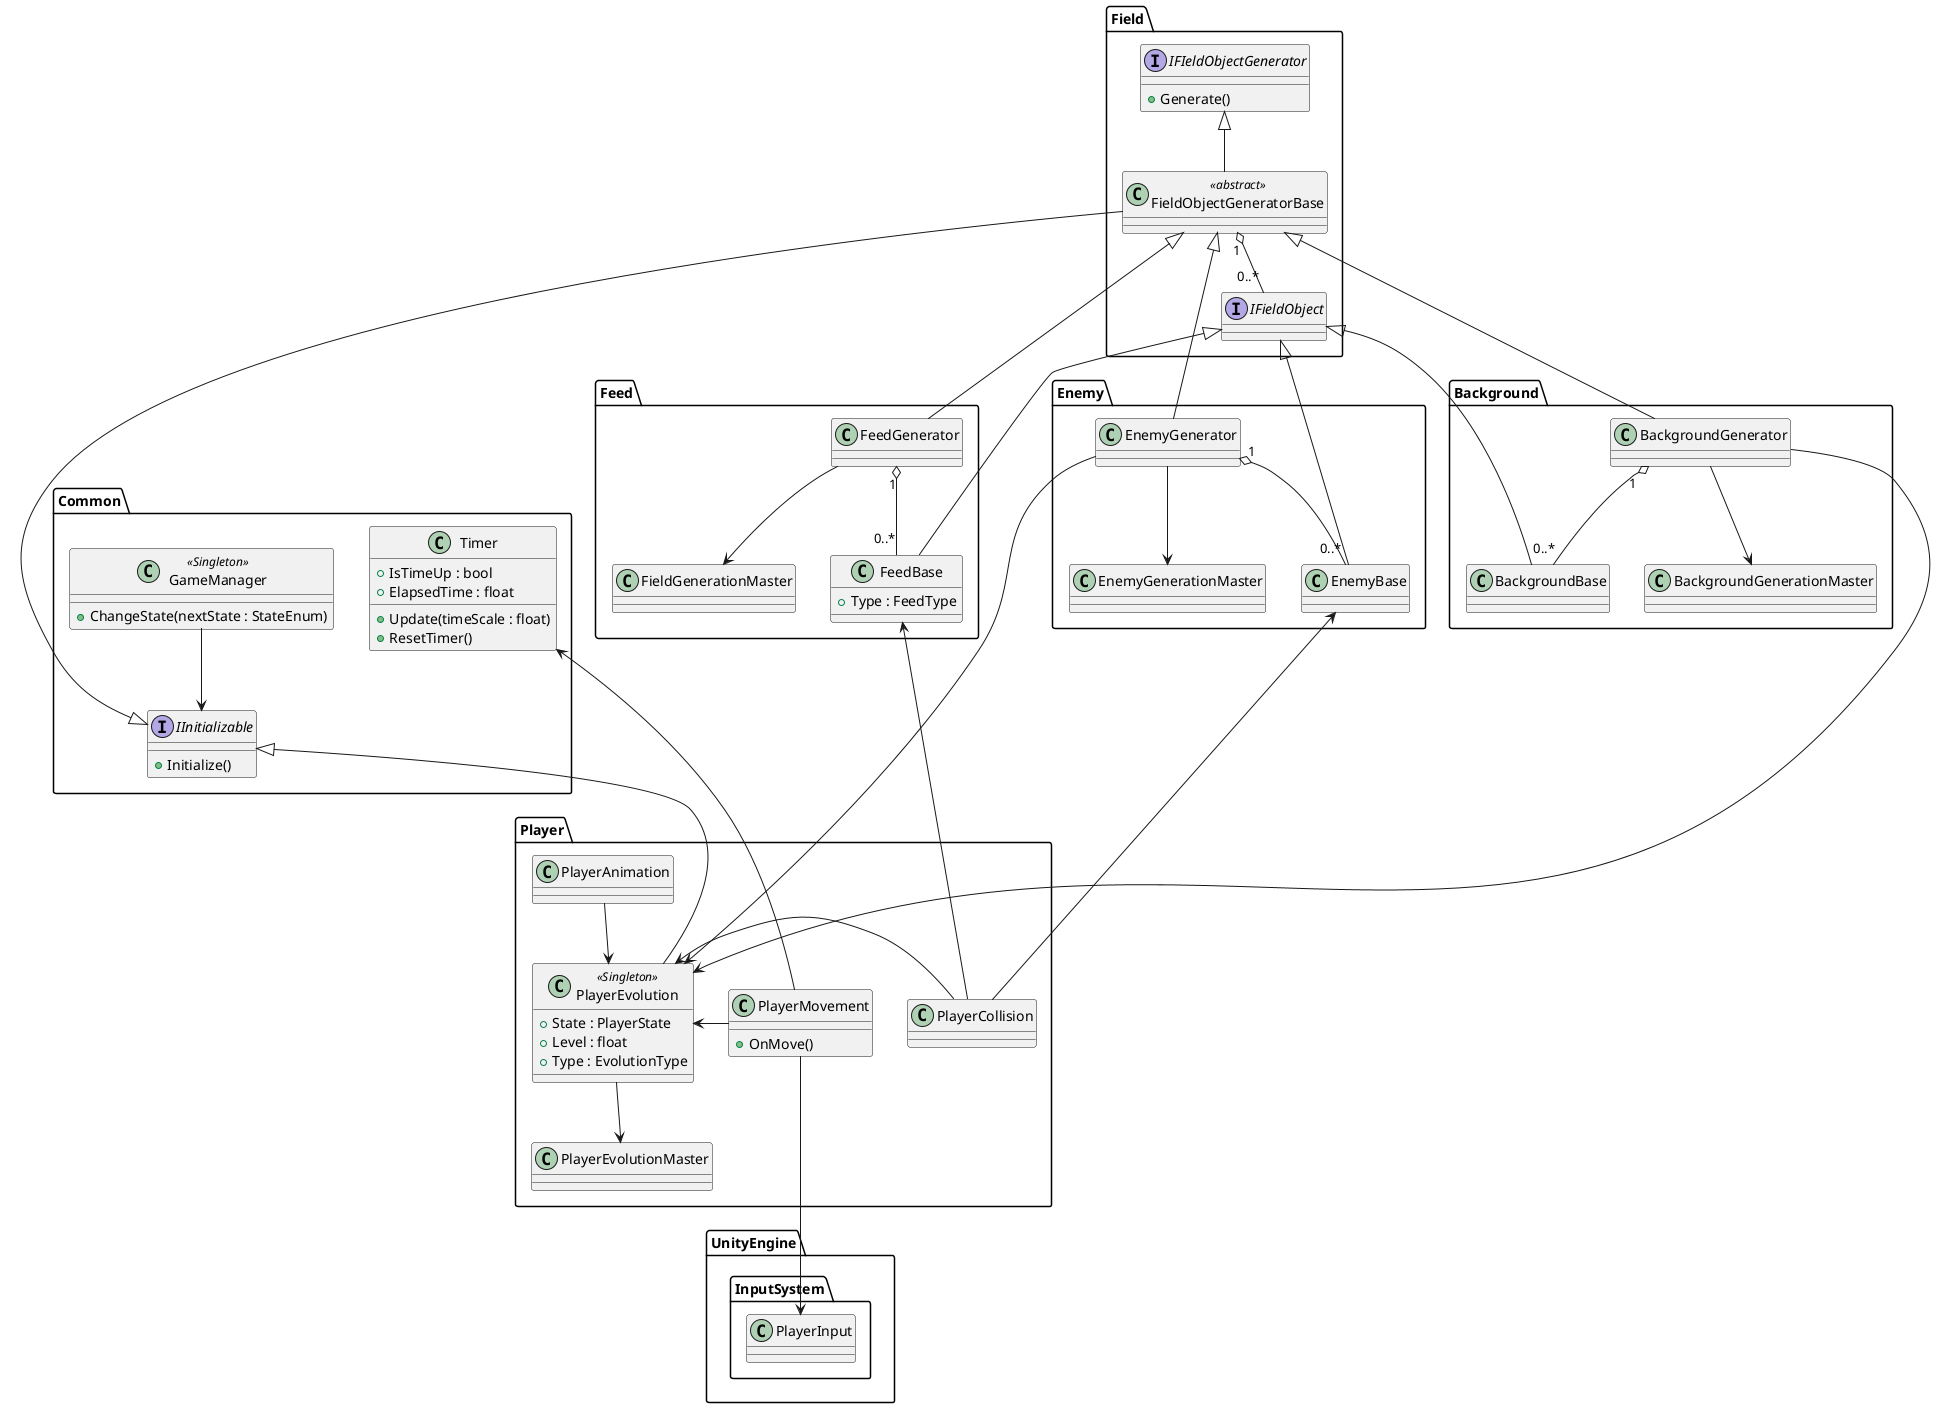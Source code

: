 @startuml Game

' InputSystem
package UnityEngine.InputSystem {
    class PlayerInput
}

' ゲーム共通
package Common {
    class GameManager <<Singleton>> {
        + ChangeState(nextState : StateEnum)
    }

    interface IInitializable {
        + Initialize()
    }

    GameManager --> IInitializable

    class Timer {
        + IsTimeUp : bool
        + ElapsedTime : float

        + Update(timeScale : float)
        + ResetTimer()
    }
}
' プレイヤー
package Player {
    class PlayerEvolution <<Singleton>> {
        + State : PlayerState
        + Level : float
        + Type : EvolutionType
    }
    IInitializable <|--- PlayerEvolution

    class PlayerMovement {
        + OnMove()
    }

    PlayerMovement -> PlayerEvolution
    PlayerMovement ---> PlayerInput
    Timer <--- PlayerMovement

    class PlayerAnimation {
    }

    PlayerAnimation --> PlayerEvolution

    class PlayerCollision {
    }

    PlayerCollision -> PlayerEvolution

    class PlayerEvolutionMaster {
    }
    PlayerEvolution --> PlayerEvolutionMaster
}

' フィールド共通
package Field {
    interface IFieldObject {
    }
    interface IFIeldObjectGenerator {
        + Generate()
    }

    class FieldObjectGeneratorBase <<abstract>> {
    }
    IFIeldObjectGenerator <|-- FieldObjectGeneratorBase
    FieldObjectGeneratorBase -----|> IInitializable

    FieldObjectGeneratorBase "1" o-- "0..*" IFieldObject
}

' 敵
package Enemy {
    class EnemyBase {
    }
    EnemyBase --|> IFieldObject

    class EnemyGenerator {
    }
    FieldObjectGeneratorBase <|--- EnemyGenerator
    EnemyGenerator "1" o-- "0..*" EnemyBase
    EnemyGenerator ----> PlayerEvolution

    EnemyGenerator --> EnemyGenerationMaster
}

' 餌
package Feed {
    class FeedBase {
        + Type : FeedType
    }
    FeedBase --|> IFieldObject

    class FeedGenerator {
    }
    FieldObjectGeneratorBase <|--- FeedGenerator
    FeedGenerator "1" o-- "0..*" FeedBase

    FeedGenerator --> FieldGenerationMaster

}

' 背景・その他飾り
package Background {
    class BackgroundBase {
    }
    BackgroundBase --|> IFieldObject

    class BackgroundGenerator {
    }
    FieldObjectGeneratorBase <|--- BackgroundGenerator
    BackgroundGenerator "1" o-- "0..*" BackgroundBase
    BackgroundGenerator ----> PlayerEvolution

    BackgroundGenerator --> BackgroundGenerationMaster
}

FeedBase <-- PlayerCollision
EnemyBase <-- PlayerCollision

@enduml